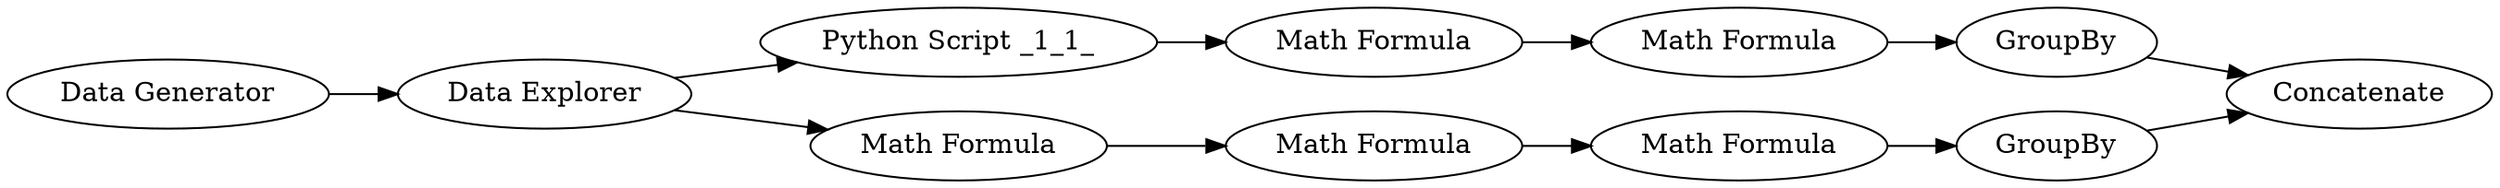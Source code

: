 digraph {
	1 [label="Data Generator"]
	2 [label="Data Explorer"]
	3 [label="Python Script _1_1_"]
	4 [label="Math Formula"]
	5 [label="Math Formula"]
	6 [label="Math Formula"]
	7 [label="Math Formula"]
	8 [label="Math Formula"]
	9 [label=GroupBy]
	10 [label=GroupBy]
	11 [label=Concatenate]
	1 -> 2
	2 -> 3
	2 -> 4
	3 -> 8
	4 -> 5
	5 -> 6
	6 -> 9
	7 -> 10
	8 -> 7
	9 -> 11
	10 -> 11
	rankdir=LR
}
